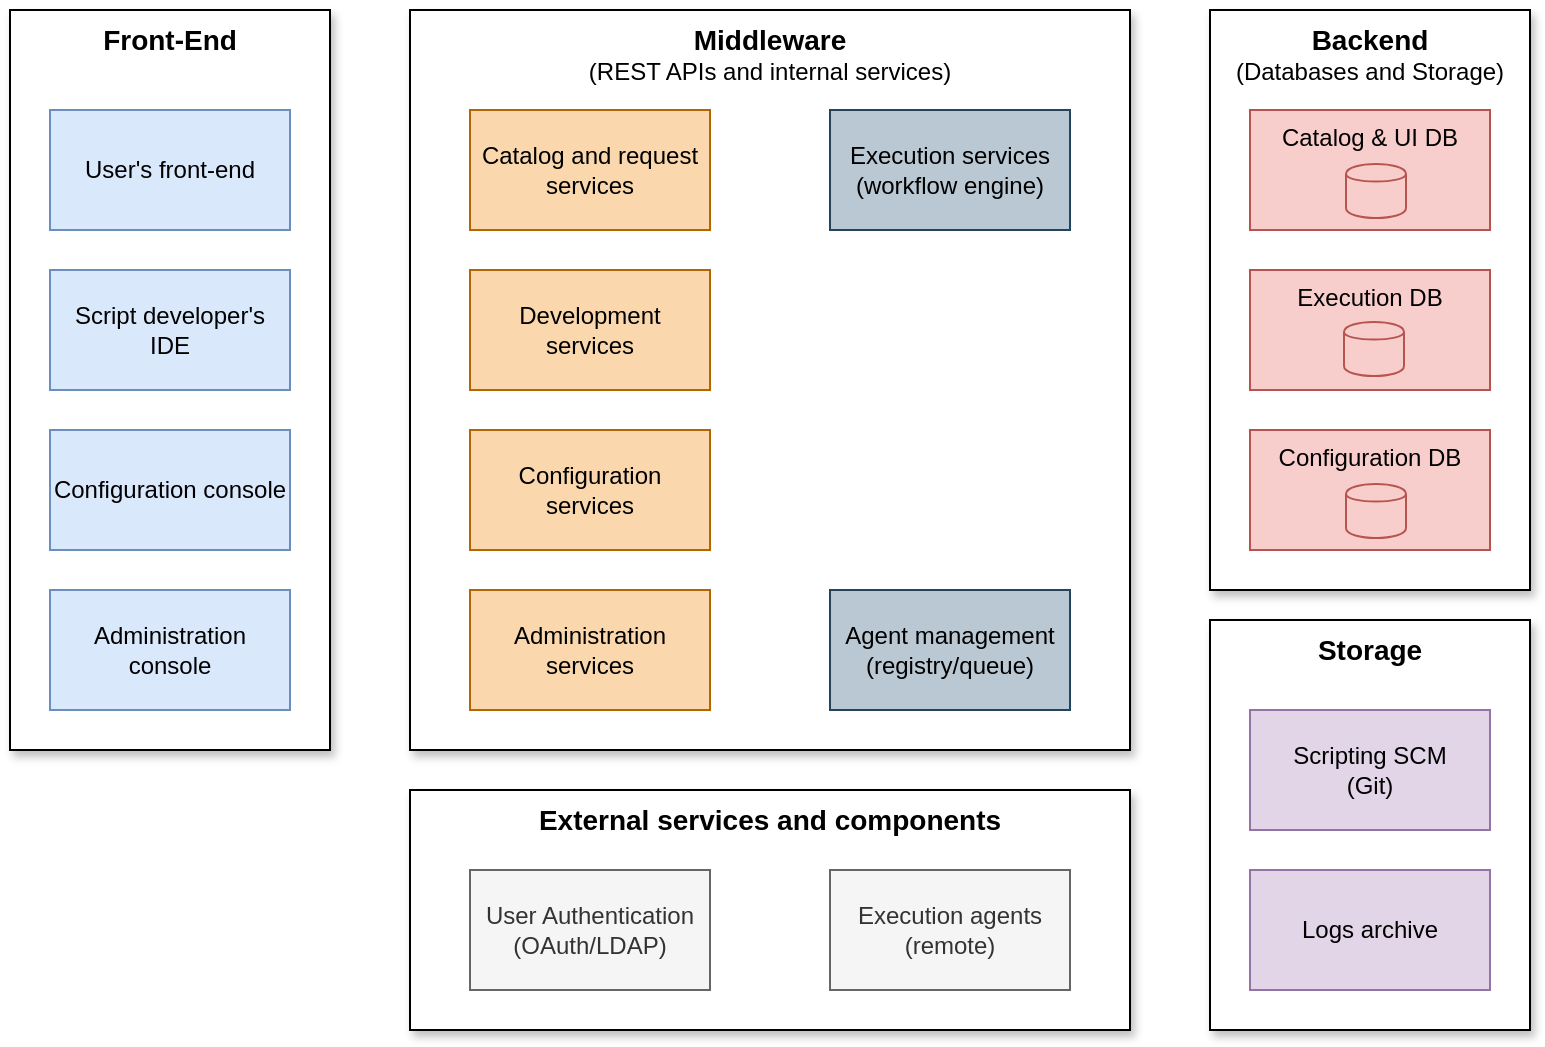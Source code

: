 <mxfile version="12.2.0" type="device" pages="1"><diagram id="MepVkkX0RhnROOqlDlZE" name="Page-1"><mxGraphModel dx="1422" dy="732" grid="1" gridSize="10" guides="1" tooltips="1" connect="1" arrows="1" fold="1" page="1" pageScale="1" pageWidth="1169" pageHeight="827" math="0" shadow="0"><root><mxCell id="0"/><mxCell id="1" parent="0"/><mxCell id="7nRBaLr_aa51tVTfK2P5-39" value="&lt;div&gt;&lt;font size=&quot;1&quot;&gt;&lt;b style=&quot;font-size: 14px&quot;&gt;Backend&lt;/b&gt;&lt;/font&gt;&lt;/div&gt;&lt;div&gt;(Databases and Storage)&lt;br&gt;&lt;/div&gt;" style="rounded=0;whiteSpace=wrap;html=1;verticalAlign=top;shadow=1;" vertex="1" parent="1"><mxGeometry x="700" y="30" width="160" height="290" as="geometry"/></mxCell><mxCell id="7nRBaLr_aa51tVTfK2P5-38" value="&lt;div&gt;&lt;font size=&quot;1&quot;&gt;&lt;b style=&quot;font-size: 14px&quot;&gt;Middleware&lt;/b&gt;&lt;/font&gt;&lt;/div&gt;&lt;div&gt;(REST APIs and internal services)&lt;br&gt;&lt;/div&gt;" style="rounded=0;whiteSpace=wrap;html=1;verticalAlign=top;shadow=1;" vertex="1" parent="1"><mxGeometry x="300" y="30" width="360" height="370" as="geometry"/></mxCell><mxCell id="7nRBaLr_aa51tVTfK2P5-37" value="&lt;font size=&quot;1&quot;&gt;&lt;b style=&quot;font-size: 14px&quot;&gt;Front-End&lt;/b&gt;&lt;/font&gt;" style="rounded=0;whiteSpace=wrap;html=1;verticalAlign=top;shadow=1;glass=0;" vertex="1" parent="1"><mxGeometry x="100" y="30" width="160" height="370" as="geometry"/></mxCell><mxCell id="7nRBaLr_aa51tVTfK2P5-1" value="&lt;div&gt;User's front-end&lt;/div&gt;" style="rounded=0;whiteSpace=wrap;html=1;fillColor=#dae8fc;strokeColor=#6c8ebf;" vertex="1" parent="1"><mxGeometry x="120" y="80" width="120" height="60" as="geometry"/></mxCell><mxCell id="7nRBaLr_aa51tVTfK2P5-2" value="Script developer's IDE" style="rounded=0;whiteSpace=wrap;html=1;fillColor=#dae8fc;strokeColor=#6c8ebf;" vertex="1" parent="1"><mxGeometry x="120" y="160" width="120" height="60" as="geometry"/></mxCell><mxCell id="7nRBaLr_aa51tVTfK2P5-3" value="Configuration services" style="rounded=0;whiteSpace=wrap;html=1;fillColor=#fad7ac;strokeColor=#b46504;" vertex="1" parent="1"><mxGeometry x="330" y="240" width="120" height="60" as="geometry"/></mxCell><mxCell id="7nRBaLr_aa51tVTfK2P5-4" value="&lt;div&gt;Configuration console&lt;/div&gt;" style="rounded=0;whiteSpace=wrap;html=1;fillColor=#dae8fc;strokeColor=#6c8ebf;" vertex="1" parent="1"><mxGeometry x="120" y="240" width="120" height="60" as="geometry"/></mxCell><mxCell id="7nRBaLr_aa51tVTfK2P5-5" value="&lt;div&gt;Development services&lt;/div&gt;" style="rounded=0;whiteSpace=wrap;html=1;fillColor=#fad7ac;strokeColor=#b46504;" vertex="1" parent="1"><mxGeometry x="330" y="160" width="120" height="60" as="geometry"/></mxCell><mxCell id="7nRBaLr_aa51tVTfK2P5-6" value="&lt;div&gt;Catalog and request services&lt;/div&gt;" style="rounded=0;whiteSpace=wrap;html=1;fillColor=#fad7ac;strokeColor=#b46504;" vertex="1" parent="1"><mxGeometry x="330" y="80" width="120" height="60" as="geometry"/></mxCell><mxCell id="7nRBaLr_aa51tVTfK2P5-7" value="Execution services (workflow engine)" style="rounded=0;whiteSpace=wrap;html=1;fillColor=#bac8d3;strokeColor=#23445d;" vertex="1" parent="1"><mxGeometry x="510" y="80" width="120" height="60" as="geometry"/></mxCell><mxCell id="7nRBaLr_aa51tVTfK2P5-10" value="" style="group" vertex="1" connectable="0" parent="1"><mxGeometry x="720" y="240" width="120" height="60" as="geometry"/></mxCell><mxCell id="7nRBaLr_aa51tVTfK2P5-9" value="Configuration DB" style="rounded=0;whiteSpace=wrap;html=1;verticalAlign=top;fillColor=#f8cecc;strokeColor=#b85450;" vertex="1" parent="7nRBaLr_aa51tVTfK2P5-10"><mxGeometry width="120" height="60" as="geometry"/></mxCell><mxCell id="7nRBaLr_aa51tVTfK2P5-8" value="" style="shape=cylinder;whiteSpace=wrap;html=1;boundedLbl=1;backgroundOutline=1;rounded=0;fillColor=#f8cecc;strokeColor=#b85450;" vertex="1" parent="7nRBaLr_aa51tVTfK2P5-10"><mxGeometry x="48" y="27" width="30" height="27" as="geometry"/></mxCell><mxCell id="7nRBaLr_aa51tVTfK2P5-15" value="" style="group" vertex="1" connectable="0" parent="1"><mxGeometry x="720" y="80" width="120" height="60" as="geometry"/></mxCell><mxCell id="7nRBaLr_aa51tVTfK2P5-16" value="&lt;div&gt;Catalog &amp;amp; UI DB&lt;/div&gt;" style="rounded=0;whiteSpace=wrap;html=1;verticalAlign=top;fillColor=#f8cecc;strokeColor=#b85450;" vertex="1" parent="7nRBaLr_aa51tVTfK2P5-15"><mxGeometry width="120" height="60" as="geometry"/></mxCell><mxCell id="7nRBaLr_aa51tVTfK2P5-17" value="" style="shape=cylinder;whiteSpace=wrap;html=1;boundedLbl=1;backgroundOutline=1;rounded=0;fillColor=#f8cecc;strokeColor=#b85450;" vertex="1" parent="7nRBaLr_aa51tVTfK2P5-15"><mxGeometry x="48" y="27" width="30" height="27" as="geometry"/></mxCell><mxCell id="7nRBaLr_aa51tVTfK2P5-22" value="Administration console" style="rounded=0;whiteSpace=wrap;html=1;fillColor=#dae8fc;strokeColor=#6c8ebf;" vertex="1" parent="1"><mxGeometry x="120" y="320" width="120" height="60" as="geometry"/></mxCell><mxCell id="7nRBaLr_aa51tVTfK2P5-23" value="Administration services" style="rounded=0;whiteSpace=wrap;html=1;fillColor=#fad7ac;strokeColor=#b46504;" vertex="1" parent="1"><mxGeometry x="330" y="320" width="120" height="60" as="geometry"/></mxCell><mxCell id="7nRBaLr_aa51tVTfK2P5-36" value="" style="group" vertex="1" connectable="0" parent="1"><mxGeometry x="720" y="160" width="120" height="60" as="geometry"/></mxCell><mxCell id="7nRBaLr_aa51tVTfK2P5-12" value="Execution DB" style="rounded=0;whiteSpace=wrap;html=1;verticalAlign=top;fillColor=#f8cecc;strokeColor=#b85450;" vertex="1" parent="7nRBaLr_aa51tVTfK2P5-36"><mxGeometry width="120" height="60" as="geometry"/></mxCell><mxCell id="7nRBaLr_aa51tVTfK2P5-13" value="" style="shape=cylinder;whiteSpace=wrap;html=1;boundedLbl=1;backgroundOutline=1;rounded=0;fillColor=#f8cecc;strokeColor=#b85450;" vertex="1" parent="7nRBaLr_aa51tVTfK2P5-36"><mxGeometry x="47" y="26" width="30" height="27" as="geometry"/></mxCell><mxCell id="7nRBaLr_aa51tVTfK2P5-41" value="&lt;font size=&quot;1&quot;&gt;&lt;b style=&quot;font-size: 14px&quot;&gt;External services and components&lt;/b&gt;&lt;/font&gt;" style="rounded=0;whiteSpace=wrap;html=1;verticalAlign=top;shadow=1;" vertex="1" parent="1"><mxGeometry x="300" y="420" width="360" height="120" as="geometry"/></mxCell><mxCell id="7nRBaLr_aa51tVTfK2P5-14" value="&lt;div&gt;Execution agents (remote)&lt;/div&gt;" style="rounded=0;whiteSpace=wrap;html=1;fillColor=#f5f5f5;strokeColor=#666666;fontColor=#333333;" vertex="1" parent="1"><mxGeometry x="510" y="460" width="120" height="60" as="geometry"/></mxCell><mxCell id="7nRBaLr_aa51tVTfK2P5-43" value="&lt;div&gt;&lt;font size=&quot;1&quot;&gt;&lt;b style=&quot;font-size: 14px&quot;&gt;Storage&lt;/b&gt;&lt;/font&gt;&lt;/div&gt;" style="rounded=0;whiteSpace=wrap;html=1;verticalAlign=top;shadow=1;" vertex="1" parent="1"><mxGeometry x="700" y="335" width="160" height="205" as="geometry"/></mxCell><mxCell id="7nRBaLr_aa51tVTfK2P5-21" value="&lt;div&gt;Scripting SCM&lt;/div&gt;&lt;div&gt;(Git)&lt;/div&gt;" style="rounded=0;whiteSpace=wrap;html=1;fillColor=#e1d5e7;strokeColor=#9673a6;" vertex="1" parent="1"><mxGeometry x="720" y="380" width="120" height="60" as="geometry"/></mxCell><mxCell id="7nRBaLr_aa51tVTfK2P5-44" value="Logs archive" style="rounded=0;whiteSpace=wrap;html=1;fillColor=#e1d5e7;strokeColor=#9673a6;" vertex="1" parent="1"><mxGeometry x="720" y="460" width="120" height="60" as="geometry"/></mxCell><mxCell id="7nRBaLr_aa51tVTfK2P5-45" value="Agent management (registry/queue)" style="rounded=0;whiteSpace=wrap;html=1;fillColor=#bac8d3;strokeColor=#23445d;" vertex="1" parent="1"><mxGeometry x="510" y="320" width="120" height="60" as="geometry"/></mxCell><mxCell id="7nRBaLr_aa51tVTfK2P5-46" value="User Authentication (OAuth/LDAP)" style="rounded=0;whiteSpace=wrap;html=1;fillColor=#f5f5f5;strokeColor=#666666;fontColor=#333333;" vertex="1" parent="1"><mxGeometry x="330" y="460" width="120" height="60" as="geometry"/></mxCell></root></mxGraphModel></diagram></mxfile>